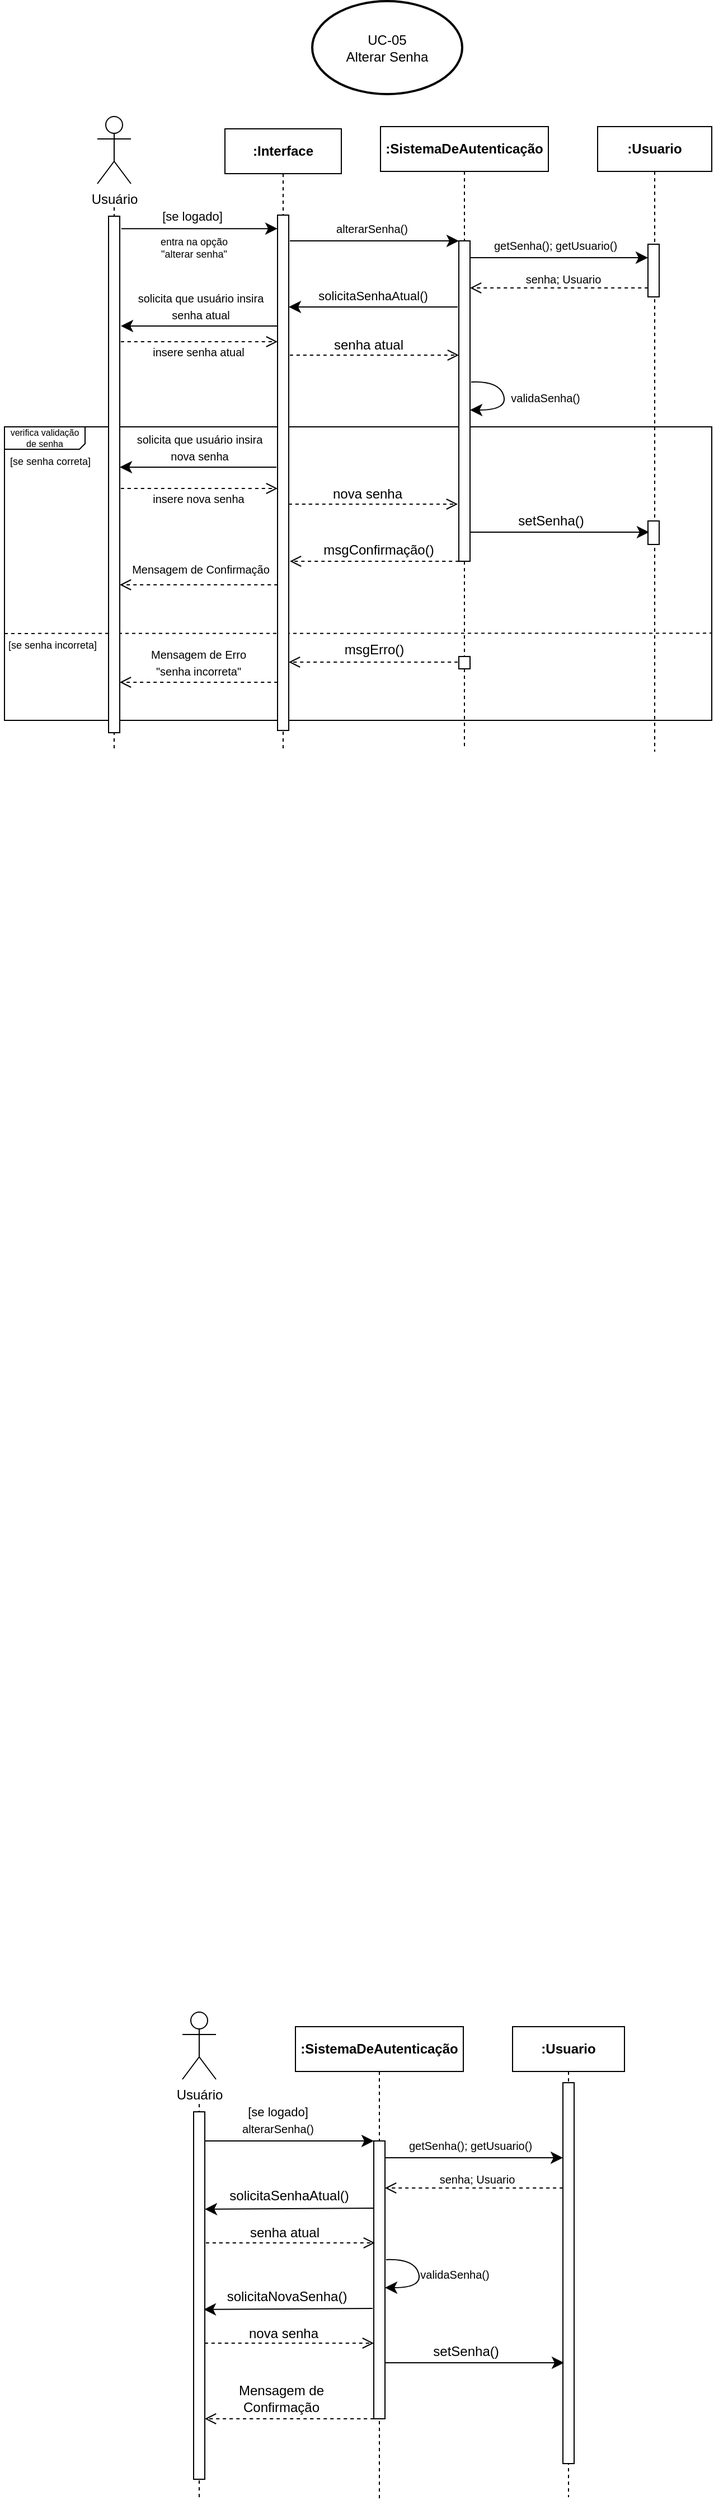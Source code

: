 <mxfile version="24.7.17">
  <diagram name="Page-1" id="2YBvvXClWsGukQMizWep">
    <mxGraphModel dx="2607" dy="2629" grid="0" gridSize="10" guides="1" tooltips="1" connect="0" arrows="0" fold="1" page="1" pageScale="1" pageWidth="850" pageHeight="1100" math="0" shadow="0">
      <root>
        <mxCell id="0" />
        <mxCell id="1" parent="0" />
        <mxCell id="5jVoywJQ0FkA4kr9vjKt-1" value="" style="endArrow=none;dashed=1;html=1;rounded=0;" parent="1" edge="1">
          <mxGeometry width="50" height="50" relative="1" as="geometry">
            <mxPoint x="221" y="1170" as="sourcePoint" />
            <mxPoint x="221" y="816" as="targetPoint" />
          </mxGeometry>
        </mxCell>
        <mxCell id="5jVoywJQ0FkA4kr9vjKt-2" value="&lt;b&gt;:Usuario&lt;/b&gt;" style="shape=umlLifeline;perimeter=lifelinePerimeter;whiteSpace=wrap;html=1;container=0;dropTarget=0;collapsible=0;recursiveResize=0;outlineConnect=0;portConstraint=eastwest;newEdgeStyle={&quot;edgeStyle&quot;:&quot;elbowEdgeStyle&quot;,&quot;elbow&quot;:&quot;vertical&quot;,&quot;curved&quot;:0,&quot;rounded&quot;:0};" parent="1" vertex="1">
          <mxGeometry x="501" y="750" width="100" height="420" as="geometry" />
        </mxCell>
        <mxCell id="5jVoywJQ0FkA4kr9vjKt-3" value="" style="html=1;points=[];perimeter=orthogonalPerimeter;outlineConnect=0;targetShapes=umlLifeline;portConstraint=eastwest;newEdgeStyle={&quot;edgeStyle&quot;:&quot;elbowEdgeStyle&quot;,&quot;elbow&quot;:&quot;vertical&quot;,&quot;curved&quot;:0,&quot;rounded&quot;:0};" parent="5jVoywJQ0FkA4kr9vjKt-2" vertex="1">
          <mxGeometry x="45" y="50" width="10" height="340" as="geometry" />
        </mxCell>
        <mxCell id="5jVoywJQ0FkA4kr9vjKt-4" value="&lt;b&gt;:SistemaDeAutenticação&lt;/b&gt;" style="shape=umlLifeline;perimeter=lifelinePerimeter;whiteSpace=wrap;html=1;container=0;dropTarget=0;collapsible=0;recursiveResize=0;outlineConnect=0;portConstraint=eastwest;newEdgeStyle={&quot;edgeStyle&quot;:&quot;elbowEdgeStyle&quot;,&quot;elbow&quot;:&quot;vertical&quot;,&quot;curved&quot;:0,&quot;rounded&quot;:0};" parent="1" vertex="1">
          <mxGeometry x="307" y="750" width="150" height="421" as="geometry" />
        </mxCell>
        <mxCell id="5jVoywJQ0FkA4kr9vjKt-5" value="" style="html=1;points=[];perimeter=orthogonalPerimeter;outlineConnect=0;targetShapes=umlLifeline;portConstraint=eastwest;newEdgeStyle={&quot;edgeStyle&quot;:&quot;elbowEdgeStyle&quot;,&quot;elbow&quot;:&quot;vertical&quot;,&quot;curved&quot;:0,&quot;rounded&quot;:0};" parent="5jVoywJQ0FkA4kr9vjKt-4" vertex="1">
          <mxGeometry x="70" y="102" width="10" height="248" as="geometry" />
        </mxCell>
        <mxCell id="5jVoywJQ0FkA4kr9vjKt-6" value="Usuário" style="shape=umlActor;verticalLabelPosition=bottom;verticalAlign=top;html=1;outlineConnect=0;" parent="1" vertex="1">
          <mxGeometry x="206" y="737" width="30" height="60" as="geometry" />
        </mxCell>
        <mxCell id="5jVoywJQ0FkA4kr9vjKt-7" value="" style="rounded=0;whiteSpace=wrap;html=1;" parent="1" vertex="1">
          <mxGeometry x="216" y="826" width="10" height="328" as="geometry" />
        </mxCell>
        <mxCell id="5jVoywJQ0FkA4kr9vjKt-10" value="" style="endArrow=classic;html=1;rounded=0;fontFamily=Helvetica;fontSize=12;fontColor=default;autosize=1;resizable=0;startSize=8;endSize=8;curved=1;" parent="1" target="5jVoywJQ0FkA4kr9vjKt-5" edge="1">
          <mxGeometry width="50" height="50" relative="1" as="geometry">
            <mxPoint x="226" y="852" as="sourcePoint" />
            <mxPoint x="276" y="802" as="targetPoint" />
          </mxGeometry>
        </mxCell>
        <mxCell id="5jVoywJQ0FkA4kr9vjKt-11" value="alterarSenha()" style="edgeLabel;html=1;align=center;verticalAlign=middle;resizable=0;points=[];fontSize=10;fontFamily=Helvetica;fontColor=default;autosize=1;fillColor=none;gradientColor=none;" parent="5jVoywJQ0FkA4kr9vjKt-10" vertex="1" connectable="0">
          <mxGeometry x="0.045" width="90" height="30" relative="1" as="geometry">
            <mxPoint x="-59" y="-26" as="offset" />
          </mxGeometry>
        </mxCell>
        <mxCell id="5jVoywJQ0FkA4kr9vjKt-12" value="" style="endArrow=classic;html=1;rounded=0;fontFamily=Helvetica;fontSize=12;fontColor=default;autosize=1;resizable=0;startSize=8;endSize=8;curved=1;" parent="1" target="5jVoywJQ0FkA4kr9vjKt-3" edge="1">
          <mxGeometry width="50" height="50" relative="1" as="geometry">
            <mxPoint x="387" y="867" as="sourcePoint" />
            <mxPoint x="405" y="805" as="targetPoint" />
          </mxGeometry>
        </mxCell>
        <mxCell id="5jVoywJQ0FkA4kr9vjKt-13" value="getSenha(); getUsuario()" style="edgeLabel;html=1;align=center;verticalAlign=middle;resizable=0;points=[];fontSize=10;fontFamily=Helvetica;fontColor=default;autosize=1;fillColor=none;gradientColor=none;" parent="5jVoywJQ0FkA4kr9vjKt-12" vertex="1" connectable="0">
          <mxGeometry x="-0.032" y="1" width="130" height="30" relative="1" as="geometry">
            <mxPoint x="-66" y="-25" as="offset" />
          </mxGeometry>
        </mxCell>
        <mxCell id="5jVoywJQ0FkA4kr9vjKt-14" value="" style="endArrow=open;html=1;rounded=0;fontFamily=Helvetica;fontSize=12;fontColor=default;autosize=1;resizable=0;startSize=8;endSize=8;curved=1;dashed=1;endFill=0;" parent="1" edge="1">
          <mxGeometry width="50" height="50" relative="1" as="geometry">
            <mxPoint x="546" y="894" as="sourcePoint" />
            <mxPoint x="387" y="894" as="targetPoint" />
          </mxGeometry>
        </mxCell>
        <mxCell id="5jVoywJQ0FkA4kr9vjKt-15" value="senha; Usuario" style="edgeLabel;html=1;align=center;verticalAlign=middle;resizable=0;points=[];fontSize=10;fontFamily=Helvetica;fontColor=default;autosize=1;fillColor=none;gradientColor=none;" parent="1" vertex="1" connectable="0">
          <mxGeometry x="424.003" y="871.0" width="90" height="30" as="geometry" />
        </mxCell>
        <mxCell id="5jVoywJQ0FkA4kr9vjKt-16" value="" style="endArrow=classic;html=1;rounded=0;fontFamily=Helvetica;fontSize=12;fontColor=default;autosize=1;resizable=0;startSize=8;endSize=8;curved=1;" parent="1" edge="1">
          <mxGeometry width="50" height="50" relative="1" as="geometry">
            <mxPoint x="388" y="958" as="sourcePoint" />
            <mxPoint x="387" y="983" as="targetPoint" />
            <Array as="points">
              <mxPoint x="413" y="957" />
              <mxPoint x="421" y="983" />
            </Array>
          </mxGeometry>
        </mxCell>
        <mxCell id="5jVoywJQ0FkA4kr9vjKt-17" value="validaSenha()" style="edgeLabel;html=1;align=center;verticalAlign=middle;resizable=0;points=[];fontSize=10;fontFamily=Helvetica;fontColor=default;autosize=1;fillColor=none;gradientColor=none;" parent="5jVoywJQ0FkA4kr9vjKt-16" vertex="1" connectable="0">
          <mxGeometry x="-0.099" width="80" height="24" relative="1" as="geometry">
            <mxPoint x="-8" y="-11" as="offset" />
          </mxGeometry>
        </mxCell>
        <mxCell id="5jVoywJQ0FkA4kr9vjKt-22" value="" style="endArrow=classic;html=1;rounded=0;fontFamily=Helvetica;fontSize=12;fontColor=default;autosize=1;resizable=0;startSize=8;endSize=8;curved=1;entryX=1;entryY=0.715;entryDx=0;entryDy=0;entryPerimeter=0;endFill=1;" parent="1" edge="1">
          <mxGeometry width="50" height="50" relative="1" as="geometry">
            <mxPoint x="376" y="1001.5" as="sourcePoint" />
            <mxPoint x="225" y="1002.4" as="targetPoint" />
          </mxGeometry>
        </mxCell>
        <mxCell id="5jVoywJQ0FkA4kr9vjKt-23" value="solicitaNovaSenha()" style="edgeLabel;html=1;align=center;verticalAlign=middle;resizable=0;points=[];fontSize=12;fontFamily=Helvetica;fontColor=default;autosize=1;fillColor=none;gradientColor=none;" parent="5jVoywJQ0FkA4kr9vjKt-22" vertex="1" connectable="0">
          <mxGeometry x="0.075" y="2" width="130" height="30" relative="1" as="geometry">
            <mxPoint x="-61" y="-28" as="offset" />
          </mxGeometry>
        </mxCell>
        <mxCell id="5jVoywJQ0FkA4kr9vjKt-32" value="" style="endArrow=open;html=1;rounded=0;fontSize=12;startSize=8;endSize=8;curved=1;dashed=1;endFill=0;" parent="1" edge="1">
          <mxGeometry width="50" height="50" relative="1" as="geometry">
            <mxPoint x="226" y="1032.5" as="sourcePoint" />
            <mxPoint x="377" y="1032.5" as="targetPoint" />
          </mxGeometry>
        </mxCell>
        <mxCell id="5jVoywJQ0FkA4kr9vjKt-33" value="nova senha" style="edgeLabel;html=1;align=center;verticalAlign=middle;resizable=0;points=[];fontSize=12;" parent="5jVoywJQ0FkA4kr9vjKt-32" vertex="1" connectable="0">
          <mxGeometry x="-0.079" relative="1" as="geometry">
            <mxPoint y="-9" as="offset" />
          </mxGeometry>
        </mxCell>
        <mxCell id="5jVoywJQ0FkA4kr9vjKt-34" value="" style="endArrow=classic;html=1;rounded=0;fontSize=12;startSize=8;endSize=8;curved=1;" parent="1" edge="1">
          <mxGeometry width="50" height="50" relative="1" as="geometry">
            <mxPoint x="387" y="1050" as="sourcePoint" />
            <mxPoint x="547" y="1050" as="targetPoint" />
          </mxGeometry>
        </mxCell>
        <mxCell id="5jVoywJQ0FkA4kr9vjKt-35" value="setSenha()" style="edgeLabel;html=1;align=center;verticalAlign=middle;resizable=0;points=[];fontSize=12;" parent="5jVoywJQ0FkA4kr9vjKt-34" vertex="1" connectable="0">
          <mxGeometry x="-0.209" y="2" relative="1" as="geometry">
            <mxPoint x="8" y="-8" as="offset" />
          </mxGeometry>
        </mxCell>
        <mxCell id="5jVoywJQ0FkA4kr9vjKt-36" value="" style="endArrow=open;html=1;rounded=0;fontSize=12;startSize=8;endSize=8;curved=1;dashed=1;endFill=0;" parent="1" edge="1">
          <mxGeometry width="50" height="50" relative="1" as="geometry">
            <mxPoint x="377" y="1100" as="sourcePoint" />
            <mxPoint x="226" y="1100" as="targetPoint" />
          </mxGeometry>
        </mxCell>
        <mxCell id="5jVoywJQ0FkA4kr9vjKt-37" value="Mensagem de&lt;br&gt;Confirmação" style="edgeLabel;html=1;align=center;verticalAlign=middle;resizable=0;points=[];fontSize=12;" parent="5jVoywJQ0FkA4kr9vjKt-36" vertex="1" connectable="0">
          <mxGeometry x="0.13" y="-2" relative="1" as="geometry">
            <mxPoint x="2" y="-16" as="offset" />
          </mxGeometry>
        </mxCell>
        <mxCell id="5jVoywJQ0FkA4kr9vjKt-38" value="[se logado]" style="text;html=1;align=center;verticalAlign=middle;resizable=0;points=[];autosize=1;strokeColor=none;fillColor=none;fontSize=11;" parent="1" vertex="1">
          <mxGeometry x="255" y="813" width="72" height="25" as="geometry" />
        </mxCell>
        <mxCell id="5jVoywJQ0FkA4kr9vjKt-41" value="" style="endArrow=classic;html=1;rounded=0;fontFamily=Helvetica;fontSize=12;fontColor=default;autosize=1;resizable=0;startSize=8;endSize=8;curved=1;entryX=1;entryY=0.715;entryDx=0;entryDy=0;entryPerimeter=0;endFill=1;" parent="1" edge="1">
          <mxGeometry width="50" height="50" relative="1" as="geometry">
            <mxPoint x="377" y="912" as="sourcePoint" />
            <mxPoint x="226" y="912.9" as="targetPoint" />
          </mxGeometry>
        </mxCell>
        <mxCell id="5jVoywJQ0FkA4kr9vjKt-42" value="solicitaSenhaAtual()" style="edgeLabel;html=1;align=center;verticalAlign=middle;resizable=0;points=[];fontSize=12;fontFamily=Helvetica;fontColor=default;autosize=1;fillColor=none;gradientColor=none;" parent="5jVoywJQ0FkA4kr9vjKt-41" vertex="1" connectable="0">
          <mxGeometry x="0.075" y="2" width="125" height="26" relative="1" as="geometry">
            <mxPoint x="-58" y="-26" as="offset" />
          </mxGeometry>
        </mxCell>
        <mxCell id="5jVoywJQ0FkA4kr9vjKt-43" value="" style="endArrow=open;html=1;rounded=0;fontSize=12;startSize=8;endSize=8;curved=1;dashed=1;endFill=0;" parent="1" edge="1">
          <mxGeometry width="50" height="50" relative="1" as="geometry">
            <mxPoint x="227" y="943" as="sourcePoint" />
            <mxPoint x="378" y="943" as="targetPoint" />
          </mxGeometry>
        </mxCell>
        <mxCell id="5jVoywJQ0FkA4kr9vjKt-44" value="senha atual" style="edgeLabel;html=1;align=center;verticalAlign=middle;resizable=0;points=[];fontSize=12;" parent="5jVoywJQ0FkA4kr9vjKt-43" vertex="1" connectable="0">
          <mxGeometry x="-0.079" relative="1" as="geometry">
            <mxPoint y="-9" as="offset" />
          </mxGeometry>
        </mxCell>
        <mxCell id="XofeauyMW4webXoFYgLG-1" value="" style="endArrow=none;dashed=1;html=1;rounded=0;" edge="1" parent="1">
          <mxGeometry width="50" height="50" relative="1" as="geometry">
            <mxPoint x="145" y="-391" as="sourcePoint" />
            <mxPoint x="145" y="-876" as="targetPoint" />
          </mxGeometry>
        </mxCell>
        <mxCell id="XofeauyMW4webXoFYgLG-2" value="&lt;b&gt;:Usuario&lt;/b&gt;" style="shape=umlLifeline;perimeter=lifelinePerimeter;whiteSpace=wrap;html=1;container=0;dropTarget=0;collapsible=0;recursiveResize=0;outlineConnect=0;portConstraint=eastwest;newEdgeStyle={&quot;edgeStyle&quot;:&quot;elbowEdgeStyle&quot;,&quot;elbow&quot;:&quot;vertical&quot;,&quot;curved&quot;:0,&quot;rounded&quot;:0};" vertex="1" parent="1">
          <mxGeometry x="577" y="-946" width="102" height="558" as="geometry" />
        </mxCell>
        <mxCell id="XofeauyMW4webXoFYgLG-3" value="" style="rounded=0;whiteSpace=wrap;html=1;fillColor=none;" vertex="1" parent="XofeauyMW4webXoFYgLG-2">
          <mxGeometry x="-530" y="268" width="632" height="262" as="geometry" />
        </mxCell>
        <mxCell id="XofeauyMW4webXoFYgLG-4" value="" style="html=1;points=[];perimeter=orthogonalPerimeter;outlineConnect=0;targetShapes=umlLifeline;portConstraint=eastwest;newEdgeStyle={&quot;edgeStyle&quot;:&quot;elbowEdgeStyle&quot;,&quot;elbow&quot;:&quot;vertical&quot;,&quot;curved&quot;:0,&quot;rounded&quot;:0};" vertex="1" parent="XofeauyMW4webXoFYgLG-2">
          <mxGeometry x="45" y="105" width="10" height="47" as="geometry" />
        </mxCell>
        <mxCell id="XofeauyMW4webXoFYgLG-5" value="" style="html=1;points=[];perimeter=orthogonalPerimeter;outlineConnect=0;targetShapes=umlLifeline;portConstraint=eastwest;newEdgeStyle={&quot;edgeStyle&quot;:&quot;elbowEdgeStyle&quot;,&quot;elbow&quot;:&quot;vertical&quot;,&quot;curved&quot;:0,&quot;rounded&quot;:0};" vertex="1" parent="XofeauyMW4webXoFYgLG-2">
          <mxGeometry x="45" y="352" width="10" height="21" as="geometry" />
        </mxCell>
        <mxCell id="XofeauyMW4webXoFYgLG-6" value="" style="endArrow=open;html=1;rounded=0;fontSize=12;startSize=8;endSize=8;curved=1;dashed=1;endFill=0;" edge="1" parent="XofeauyMW4webXoFYgLG-2">
          <mxGeometry width="50" height="50" relative="1" as="geometry">
            <mxPoint x="-125" y="478" as="sourcePoint" />
            <mxPoint x="-276" y="478" as="targetPoint" />
          </mxGeometry>
        </mxCell>
        <mxCell id="XofeauyMW4webXoFYgLG-7" value="msgErro()" style="edgeLabel;html=1;align=center;verticalAlign=middle;resizable=0;points=[];fontSize=12;" vertex="1" connectable="0" parent="XofeauyMW4webXoFYgLG-6">
          <mxGeometry x="0.13" y="-2" relative="1" as="geometry">
            <mxPoint x="10" y="-9" as="offset" />
          </mxGeometry>
        </mxCell>
        <mxCell id="XofeauyMW4webXoFYgLG-8" value="" style="endArrow=classic;html=1;rounded=0;fontFamily=Helvetica;fontSize=12;fontColor=default;autosize=1;resizable=0;startSize=8;endSize=8;curved=1;endFill=1;" edge="1" parent="XofeauyMW4webXoFYgLG-2">
          <mxGeometry width="50" height="50" relative="1" as="geometry">
            <mxPoint x="-125" y="161" as="sourcePoint" />
            <mxPoint x="-276" y="161" as="targetPoint" />
          </mxGeometry>
        </mxCell>
        <mxCell id="XofeauyMW4webXoFYgLG-9" value="solicitaSenhaAtual()" style="edgeLabel;html=1;align=center;verticalAlign=middle;resizable=0;points=[];fontSize=11;fontFamily=Helvetica;fontColor=default;autosize=1;fillColor=none;gradientColor=none;" vertex="1" connectable="0" parent="XofeauyMW4webXoFYgLG-8">
          <mxGeometry x="0.075" y="2" width="116" height="25" relative="1" as="geometry">
            <mxPoint x="-53" y="-25" as="offset" />
          </mxGeometry>
        </mxCell>
        <mxCell id="XofeauyMW4webXoFYgLG-10" value="" style="endArrow=open;html=1;rounded=0;fontSize=12;startSize=8;endSize=8;curved=1;dashed=1;endFill=0;" edge="1" parent="XofeauyMW4webXoFYgLG-2">
          <mxGeometry width="50" height="50" relative="1" as="geometry">
            <mxPoint x="-276" y="337" as="sourcePoint" />
            <mxPoint x="-125" y="337" as="targetPoint" />
          </mxGeometry>
        </mxCell>
        <mxCell id="XofeauyMW4webXoFYgLG-11" value="nova senha" style="edgeLabel;html=1;align=center;verticalAlign=middle;resizable=0;points=[];fontSize=12;" vertex="1" connectable="0" parent="XofeauyMW4webXoFYgLG-10">
          <mxGeometry x="-0.079" relative="1" as="geometry">
            <mxPoint y="-9" as="offset" />
          </mxGeometry>
        </mxCell>
        <mxCell id="XofeauyMW4webXoFYgLG-12" value="" style="endArrow=classic;html=1;rounded=0;fontSize=12;startSize=8;endSize=8;curved=1;" edge="1" parent="XofeauyMW4webXoFYgLG-2">
          <mxGeometry width="50" height="50" relative="1" as="geometry">
            <mxPoint x="-114" y="362" as="sourcePoint" />
            <mxPoint x="46" y="362" as="targetPoint" />
          </mxGeometry>
        </mxCell>
        <mxCell id="XofeauyMW4webXoFYgLG-13" value="setSenha()" style="edgeLabel;html=1;align=center;verticalAlign=middle;resizable=0;points=[];fontSize=12;" vertex="1" connectable="0" parent="XofeauyMW4webXoFYgLG-12">
          <mxGeometry x="-0.209" y="2" relative="1" as="geometry">
            <mxPoint x="8" y="-8" as="offset" />
          </mxGeometry>
        </mxCell>
        <mxCell id="XofeauyMW4webXoFYgLG-14" value="" style="endArrow=open;html=1;rounded=0;fontSize=12;startSize=8;endSize=8;curved=1;dashed=1;endFill=0;" edge="1" parent="XofeauyMW4webXoFYgLG-2">
          <mxGeometry width="50" height="50" relative="1" as="geometry">
            <mxPoint x="-124" y="388" as="sourcePoint" />
            <mxPoint x="-275" y="388" as="targetPoint" />
          </mxGeometry>
        </mxCell>
        <mxCell id="XofeauyMW4webXoFYgLG-15" value="msgConfirmação()" style="edgeLabel;html=1;align=center;verticalAlign=middle;resizable=0;points=[];fontSize=12;" vertex="1" connectable="0" parent="XofeauyMW4webXoFYgLG-14">
          <mxGeometry x="0.13" y="-2" relative="1" as="geometry">
            <mxPoint x="13" y="-8" as="offset" />
          </mxGeometry>
        </mxCell>
        <mxCell id="XofeauyMW4webXoFYgLG-17" value="" style="endArrow=classic;html=1;rounded=0;fontSize=12;startSize=8;endSize=8;curved=1;" edge="1" parent="XofeauyMW4webXoFYgLG-2">
          <mxGeometry width="50" height="50" relative="1" as="geometry">
            <mxPoint x="-287" y="304" as="sourcePoint" />
            <mxPoint x="-427" y="304" as="targetPoint" />
          </mxGeometry>
        </mxCell>
        <mxCell id="XofeauyMW4webXoFYgLG-18" value="&lt;font style=&quot;font-size: 10px;&quot;&gt;solicita que usuário insira&lt;/font&gt;&lt;div&gt;&lt;font style=&quot;font-size: 10px;&quot;&gt;nova senha&lt;/font&gt;&lt;/div&gt;" style="edgeLabel;html=1;align=center;verticalAlign=middle;resizable=0;points=[];fontSize=12;" vertex="1" connectable="0" parent="XofeauyMW4webXoFYgLG-17">
          <mxGeometry x="-0.026" y="1" relative="1" as="geometry">
            <mxPoint x="-1" y="-19" as="offset" />
          </mxGeometry>
        </mxCell>
        <mxCell id="XofeauyMW4webXoFYgLG-19" value="" style="endArrow=none;dashed=1;html=1;rounded=0;entryX=0.999;entryY=0.703;entryDx=0;entryDy=0;entryPerimeter=0;exitX=0;exitY=0.704;exitDx=0;exitDy=0;exitPerimeter=0;" edge="1" parent="XofeauyMW4webXoFYgLG-2" source="XofeauyMW4webXoFYgLG-3" target="XofeauyMW4webXoFYgLG-3">
          <mxGeometry width="50" height="50" relative="1" as="geometry">
            <mxPoint x="-365" y="413" as="sourcePoint" />
            <mxPoint x="173.0" y="413.0" as="targetPoint" />
          </mxGeometry>
        </mxCell>
        <mxCell id="XofeauyMW4webXoFYgLG-20" value="&lt;b&gt;:SistemaDeAutenticação&lt;/b&gt;" style="shape=umlLifeline;perimeter=lifelinePerimeter;whiteSpace=wrap;html=1;container=0;dropTarget=0;collapsible=0;recursiveResize=0;outlineConnect=0;portConstraint=eastwest;newEdgeStyle={&quot;edgeStyle&quot;:&quot;elbowEdgeStyle&quot;,&quot;elbow&quot;:&quot;vertical&quot;,&quot;curved&quot;:0,&quot;rounded&quot;:0};" vertex="1" parent="1">
          <mxGeometry x="383" y="-946" width="150" height="555" as="geometry" />
        </mxCell>
        <mxCell id="XofeauyMW4webXoFYgLG-21" value="" style="html=1;points=[];perimeter=orthogonalPerimeter;outlineConnect=0;targetShapes=umlLifeline;portConstraint=eastwest;newEdgeStyle={&quot;edgeStyle&quot;:&quot;elbowEdgeStyle&quot;,&quot;elbow&quot;:&quot;vertical&quot;,&quot;curved&quot;:0,&quot;rounded&quot;:0};" vertex="1" parent="XofeauyMW4webXoFYgLG-20">
          <mxGeometry x="70" y="102" width="10" height="286" as="geometry" />
        </mxCell>
        <mxCell id="XofeauyMW4webXoFYgLG-22" value="" style="html=1;points=[];perimeter=orthogonalPerimeter;outlineConnect=0;targetShapes=umlLifeline;portConstraint=eastwest;newEdgeStyle={&quot;edgeStyle&quot;:&quot;elbowEdgeStyle&quot;,&quot;elbow&quot;:&quot;vertical&quot;,&quot;curved&quot;:0,&quot;rounded&quot;:0};" vertex="1" parent="XofeauyMW4webXoFYgLG-20">
          <mxGeometry x="70" y="473" width="10" height="11" as="geometry" />
        </mxCell>
        <mxCell id="XofeauyMW4webXoFYgLG-23" value="Usuário" style="shape=umlActor;verticalLabelPosition=bottom;verticalAlign=top;html=1;outlineConnect=0;" vertex="1" parent="1">
          <mxGeometry x="130" y="-955" width="30" height="60" as="geometry" />
        </mxCell>
        <mxCell id="XofeauyMW4webXoFYgLG-24" value="" style="rounded=0;whiteSpace=wrap;html=1;" vertex="1" parent="1">
          <mxGeometry x="140" y="-866" width="10" height="461" as="geometry" />
        </mxCell>
        <mxCell id="XofeauyMW4webXoFYgLG-25" value="" style="endArrow=classic;html=1;rounded=0;fontFamily=Helvetica;fontSize=12;fontColor=default;autosize=1;resizable=0;startSize=8;endSize=8;curved=1;" edge="1" parent="1" target="XofeauyMW4webXoFYgLG-21">
          <mxGeometry width="50" height="50" relative="1" as="geometry">
            <mxPoint x="302" y="-844" as="sourcePoint" />
            <mxPoint x="352" y="-894" as="targetPoint" />
          </mxGeometry>
        </mxCell>
        <mxCell id="XofeauyMW4webXoFYgLG-26" value="alterarSenha()" style="edgeLabel;html=1;align=center;verticalAlign=middle;resizable=0;points=[];fontSize=10;fontFamily=Helvetica;fontColor=default;autosize=1;fillColor=none;gradientColor=none;" vertex="1" connectable="0" parent="XofeauyMW4webXoFYgLG-25">
          <mxGeometry x="0.045" width="82" height="24" relative="1" as="geometry">
            <mxPoint x="-47" y="-23" as="offset" />
          </mxGeometry>
        </mxCell>
        <mxCell id="XofeauyMW4webXoFYgLG-27" value="" style="endArrow=classic;html=1;rounded=0;fontFamily=Helvetica;fontSize=12;fontColor=default;autosize=1;resizable=0;startSize=8;endSize=8;curved=1;" edge="1" parent="1" target="XofeauyMW4webXoFYgLG-4">
          <mxGeometry width="50" height="50" relative="1" as="geometry">
            <mxPoint x="463" y="-829" as="sourcePoint" />
            <mxPoint x="481" y="-891" as="targetPoint" />
          </mxGeometry>
        </mxCell>
        <mxCell id="XofeauyMW4webXoFYgLG-28" value="getSenha(); getUsuario()" style="edgeLabel;html=1;align=center;verticalAlign=middle;resizable=0;points=[];fontSize=10;fontFamily=Helvetica;fontColor=default;autosize=1;fillColor=none;gradientColor=none;" vertex="1" connectable="0" parent="XofeauyMW4webXoFYgLG-27">
          <mxGeometry x="-0.032" y="1" width="128" height="24" relative="1" as="geometry">
            <mxPoint x="-65" y="-22" as="offset" />
          </mxGeometry>
        </mxCell>
        <mxCell id="XofeauyMW4webXoFYgLG-29" value="" style="endArrow=open;html=1;rounded=0;fontFamily=Helvetica;fontSize=12;fontColor=default;autosize=1;resizable=0;startSize=8;endSize=8;curved=1;dashed=1;endFill=0;" edge="1" parent="1">
          <mxGeometry width="50" height="50" relative="1" as="geometry">
            <mxPoint x="622" y="-802" as="sourcePoint" />
            <mxPoint x="463" y="-802" as="targetPoint" />
          </mxGeometry>
        </mxCell>
        <mxCell id="XofeauyMW4webXoFYgLG-30" value="senha; Usuario" style="edgeLabel;html=1;align=center;verticalAlign=middle;resizable=0;points=[];fontSize=10;fontFamily=Helvetica;fontColor=default;autosize=1;fillColor=none;gradientColor=none;" vertex="1" connectable="0" parent="1">
          <mxGeometry x="503.003" y="-822.0" width="85" height="24" as="geometry" />
        </mxCell>
        <mxCell id="XofeauyMW4webXoFYgLG-31" value="" style="endArrow=classic;html=1;rounded=0;fontFamily=Helvetica;fontSize=12;fontColor=default;autosize=1;resizable=0;startSize=8;endSize=8;curved=1;" edge="1" parent="1">
          <mxGeometry width="50" height="50" relative="1" as="geometry">
            <mxPoint x="464" y="-718" as="sourcePoint" />
            <mxPoint x="463" y="-693" as="targetPoint" />
            <Array as="points">
              <mxPoint x="489" y="-719" />
              <mxPoint x="497" y="-693" />
            </Array>
          </mxGeometry>
        </mxCell>
        <mxCell id="XofeauyMW4webXoFYgLG-32" value="validaSenha()" style="edgeLabel;html=1;align=center;verticalAlign=middle;resizable=0;points=[];fontSize=10;fontFamily=Helvetica;fontColor=default;autosize=1;fillColor=none;gradientColor=none;" vertex="1" connectable="0" parent="XofeauyMW4webXoFYgLG-31">
          <mxGeometry x="-0.099" width="80" height="24" relative="1" as="geometry">
            <mxPoint x="-3" y="-10" as="offset" />
          </mxGeometry>
        </mxCell>
        <mxCell id="XofeauyMW4webXoFYgLG-47" value="[se senha correta]" style="text;html=1;align=center;verticalAlign=middle;whiteSpace=wrap;rounded=0;fontSize=9;" vertex="1" parent="1">
          <mxGeometry x="43" y="-662" width="90" height="30" as="geometry" />
        </mxCell>
        <mxCell id="XofeauyMW4webXoFYgLG-48" value="UC-05&lt;div&gt;Alterar Senha&lt;/div&gt;" style="strokeWidth=2;html=1;shape=mxgraph.flowchart.start_1;whiteSpace=wrap;" vertex="1" parent="1">
          <mxGeometry x="322" y="-1058" width="134" height="83" as="geometry" />
        </mxCell>
        <mxCell id="XofeauyMW4webXoFYgLG-49" value="&lt;b&gt;:Interface&lt;/b&gt;" style="shape=umlLifeline;perimeter=lifelinePerimeter;whiteSpace=wrap;html=1;container=0;dropTarget=0;collapsible=0;recursiveResize=0;outlineConnect=0;portConstraint=eastwest;newEdgeStyle={&quot;edgeStyle&quot;:&quot;elbowEdgeStyle&quot;,&quot;elbow&quot;:&quot;vertical&quot;,&quot;curved&quot;:0,&quot;rounded&quot;:0};" vertex="1" parent="1">
          <mxGeometry x="244" y="-944" width="104" height="556" as="geometry" />
        </mxCell>
        <mxCell id="XofeauyMW4webXoFYgLG-50" value="" style="html=1;points=[];perimeter=orthogonalPerimeter;outlineConnect=0;targetShapes=umlLifeline;portConstraint=eastwest;newEdgeStyle={&quot;edgeStyle&quot;:&quot;elbowEdgeStyle&quot;,&quot;elbow&quot;:&quot;vertical&quot;,&quot;curved&quot;:0,&quot;rounded&quot;:0};" vertex="1" parent="XofeauyMW4webXoFYgLG-49">
          <mxGeometry x="47" y="77" width="10" height="460" as="geometry" />
        </mxCell>
        <mxCell id="XofeauyMW4webXoFYgLG-51" value="" style="endArrow=classic;html=1;rounded=0;fontSize=12;startSize=8;endSize=8;curved=1;exitX=1.14;exitY=0.024;exitDx=0;exitDy=0;exitPerimeter=0;" edge="1" parent="1" source="XofeauyMW4webXoFYgLG-24" target="XofeauyMW4webXoFYgLG-50">
          <mxGeometry width="50" height="50" relative="1" as="geometry">
            <mxPoint x="291" y="-787" as="sourcePoint" />
            <mxPoint x="341" y="-837" as="targetPoint" />
          </mxGeometry>
        </mxCell>
        <mxCell id="XofeauyMW4webXoFYgLG-52" value="&lt;span style=&quot;font-size: 9px;&quot;&gt;entra na opção&lt;/span&gt;&lt;div style=&quot;font-size: 9px;&quot;&gt;&lt;span style=&quot;font-size: 9px;&quot;&gt;&quot;alterar senha&quot;&lt;/span&gt;&lt;/div&gt;" style="edgeLabel;html=1;align=center;verticalAlign=middle;resizable=0;points=[];fontSize=9;" vertex="1" connectable="0" parent="XofeauyMW4webXoFYgLG-51">
          <mxGeometry x="-0.163" y="1" relative="1" as="geometry">
            <mxPoint x="6" y="18" as="offset" />
          </mxGeometry>
        </mxCell>
        <mxCell id="XofeauyMW4webXoFYgLG-61" value="" style="endArrow=open;html=1;rounded=0;fontSize=12;startSize=8;endSize=8;curved=1;dashed=1;endFill=0;" edge="1" parent="1">
          <mxGeometry width="50" height="50" relative="1" as="geometry">
            <mxPoint x="151" y="-623" as="sourcePoint" />
            <mxPoint x="291" y="-623" as="targetPoint" />
          </mxGeometry>
        </mxCell>
        <mxCell id="XofeauyMW4webXoFYgLG-62" value="insere nova senha" style="edgeLabel;html=1;align=center;verticalAlign=middle;resizable=0;points=[];fontSize=10;" vertex="1" connectable="0" parent="XofeauyMW4webXoFYgLG-61">
          <mxGeometry x="-0.079" relative="1" as="geometry">
            <mxPoint x="4" y="9" as="offset" />
          </mxGeometry>
        </mxCell>
        <mxCell id="XofeauyMW4webXoFYgLG-63" value="" style="endArrow=open;html=1;rounded=0;fontSize=12;startSize=8;endSize=8;curved=1;dashed=1;endFill=0;" edge="1" parent="1">
          <mxGeometry width="50" height="50" relative="1" as="geometry">
            <mxPoint x="291" y="-537" as="sourcePoint" />
            <mxPoint x="150" y="-537" as="targetPoint" />
          </mxGeometry>
        </mxCell>
        <mxCell id="XofeauyMW4webXoFYgLG-64" value="&lt;font style=&quot;font-size: 10px;&quot;&gt;Mensagem de Confirmação&lt;/font&gt;" style="edgeLabel;html=1;align=center;verticalAlign=middle;resizable=0;points=[];fontSize=12;" vertex="1" connectable="0" parent="XofeauyMW4webXoFYgLG-63">
          <mxGeometry x="0.13" y="-2" relative="1" as="geometry">
            <mxPoint x="10" y="-12" as="offset" />
          </mxGeometry>
        </mxCell>
        <mxCell id="XofeauyMW4webXoFYgLG-65" value="" style="endArrow=open;html=1;rounded=0;fontSize=12;startSize=8;endSize=8;curved=1;dashed=1;endFill=0;" edge="1" parent="1">
          <mxGeometry width="50" height="50" relative="1" as="geometry">
            <mxPoint x="291" y="-450" as="sourcePoint" />
            <mxPoint x="150" y="-450" as="targetPoint" />
          </mxGeometry>
        </mxCell>
        <mxCell id="XofeauyMW4webXoFYgLG-66" value="&lt;font style=&quot;font-size: 10px;&quot;&gt;Mensagem de Erro&lt;/font&gt;&lt;div&gt;&lt;span style=&quot;font-size: 10px;&quot;&gt;&quot;senha incorreta&quot;&lt;/span&gt;&lt;/div&gt;" style="edgeLabel;html=1;align=center;verticalAlign=middle;resizable=0;points=[];fontSize=12;" vertex="1" connectable="0" parent="XofeauyMW4webXoFYgLG-65">
          <mxGeometry x="0.13" y="-2" relative="1" as="geometry">
            <mxPoint x="8" y="-16" as="offset" />
          </mxGeometry>
        </mxCell>
        <mxCell id="XofeauyMW4webXoFYgLG-67" value="[se senha incorreta]" style="text;html=1;align=center;verticalAlign=middle;whiteSpace=wrap;rounded=0;fontSize=9;" vertex="1" parent="1">
          <mxGeometry x="43" y="-498" width="94" height="30" as="geometry" />
        </mxCell>
        <mxCell id="XofeauyMW4webXoFYgLG-68" value="[se logado]" style="text;html=1;align=center;verticalAlign=middle;whiteSpace=wrap;rounded=0;fontSize=11;" vertex="1" parent="1">
          <mxGeometry x="168" y="-881" width="94" height="30" as="geometry" />
        </mxCell>
        <mxCell id="XofeauyMW4webXoFYgLG-69" value="" style="endArrow=classic;html=1;rounded=0;fontSize=12;startSize=8;endSize=8;curved=1;" edge="1" parent="1">
          <mxGeometry width="50" height="50" relative="1" as="geometry">
            <mxPoint x="291" y="-768" as="sourcePoint" />
            <mxPoint x="151" y="-768" as="targetPoint" />
          </mxGeometry>
        </mxCell>
        <mxCell id="XofeauyMW4webXoFYgLG-70" value="&lt;font style=&quot;font-size: 10px;&quot;&gt;solicita que usuário insira&lt;/font&gt;&lt;div&gt;&lt;font style=&quot;font-size: 10px;&quot;&gt;senha atual&lt;/font&gt;&lt;/div&gt;" style="edgeLabel;html=1;align=center;verticalAlign=middle;resizable=0;points=[];fontSize=12;" vertex="1" connectable="0" parent="XofeauyMW4webXoFYgLG-69">
          <mxGeometry x="-0.026" y="1" relative="1" as="geometry">
            <mxPoint x="-1" y="-19" as="offset" />
          </mxGeometry>
        </mxCell>
        <mxCell id="XofeauyMW4webXoFYgLG-71" value="" style="endArrow=open;html=1;rounded=0;fontSize=12;startSize=8;endSize=8;curved=1;dashed=1;endFill=0;" edge="1" parent="1">
          <mxGeometry width="50" height="50" relative="1" as="geometry">
            <mxPoint x="151" y="-754" as="sourcePoint" />
            <mxPoint x="291" y="-754" as="targetPoint" />
          </mxGeometry>
        </mxCell>
        <mxCell id="XofeauyMW4webXoFYgLG-72" value="insere senha atual" style="edgeLabel;html=1;align=center;verticalAlign=middle;resizable=0;points=[];fontSize=10;" vertex="1" connectable="0" parent="XofeauyMW4webXoFYgLG-71">
          <mxGeometry x="-0.079" relative="1" as="geometry">
            <mxPoint x="4" y="9" as="offset" />
          </mxGeometry>
        </mxCell>
        <mxCell id="XofeauyMW4webXoFYgLG-73" value="" style="endArrow=open;html=1;rounded=0;fontSize=12;startSize=8;endSize=8;curved=1;dashed=1;endFill=0;" edge="1" parent="1">
          <mxGeometry width="50" height="50" relative="1" as="geometry">
            <mxPoint x="302" y="-742" as="sourcePoint" />
            <mxPoint x="453" y="-742" as="targetPoint" />
          </mxGeometry>
        </mxCell>
        <mxCell id="XofeauyMW4webXoFYgLG-74" value="senha atual" style="edgeLabel;html=1;align=center;verticalAlign=middle;resizable=0;points=[];fontSize=12;" vertex="1" connectable="0" parent="XofeauyMW4webXoFYgLG-73">
          <mxGeometry x="-0.079" relative="1" as="geometry">
            <mxPoint y="-9" as="offset" />
          </mxGeometry>
        </mxCell>
        <mxCell id="XofeauyMW4webXoFYgLG-16" value="verifica validação de senha" style="verticalLabelPosition=middle;verticalAlign=middle;html=1;shape=card;whiteSpace=wrap;size=5;arcSize=12;labelPosition=center;align=center;flipH=1;flipV=1;fontSize=8;" vertex="1" parent="1">
          <mxGeometry x="47" y="-678" width="72" height="20" as="geometry" />
        </mxCell>
      </root>
    </mxGraphModel>
  </diagram>
</mxfile>
